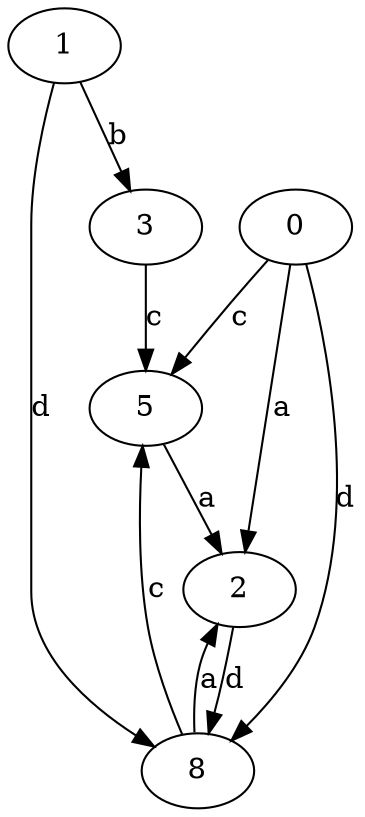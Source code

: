 strict digraph  {
1;
2;
3;
5;
0;
8;
1 -> 3  [label=b];
1 -> 8  [label=d];
2 -> 8  [label=d];
3 -> 5  [label=c];
5 -> 2  [label=a];
0 -> 2  [label=a];
0 -> 5  [label=c];
0 -> 8  [label=d];
8 -> 2  [label=a];
8 -> 5  [label=c];
}
